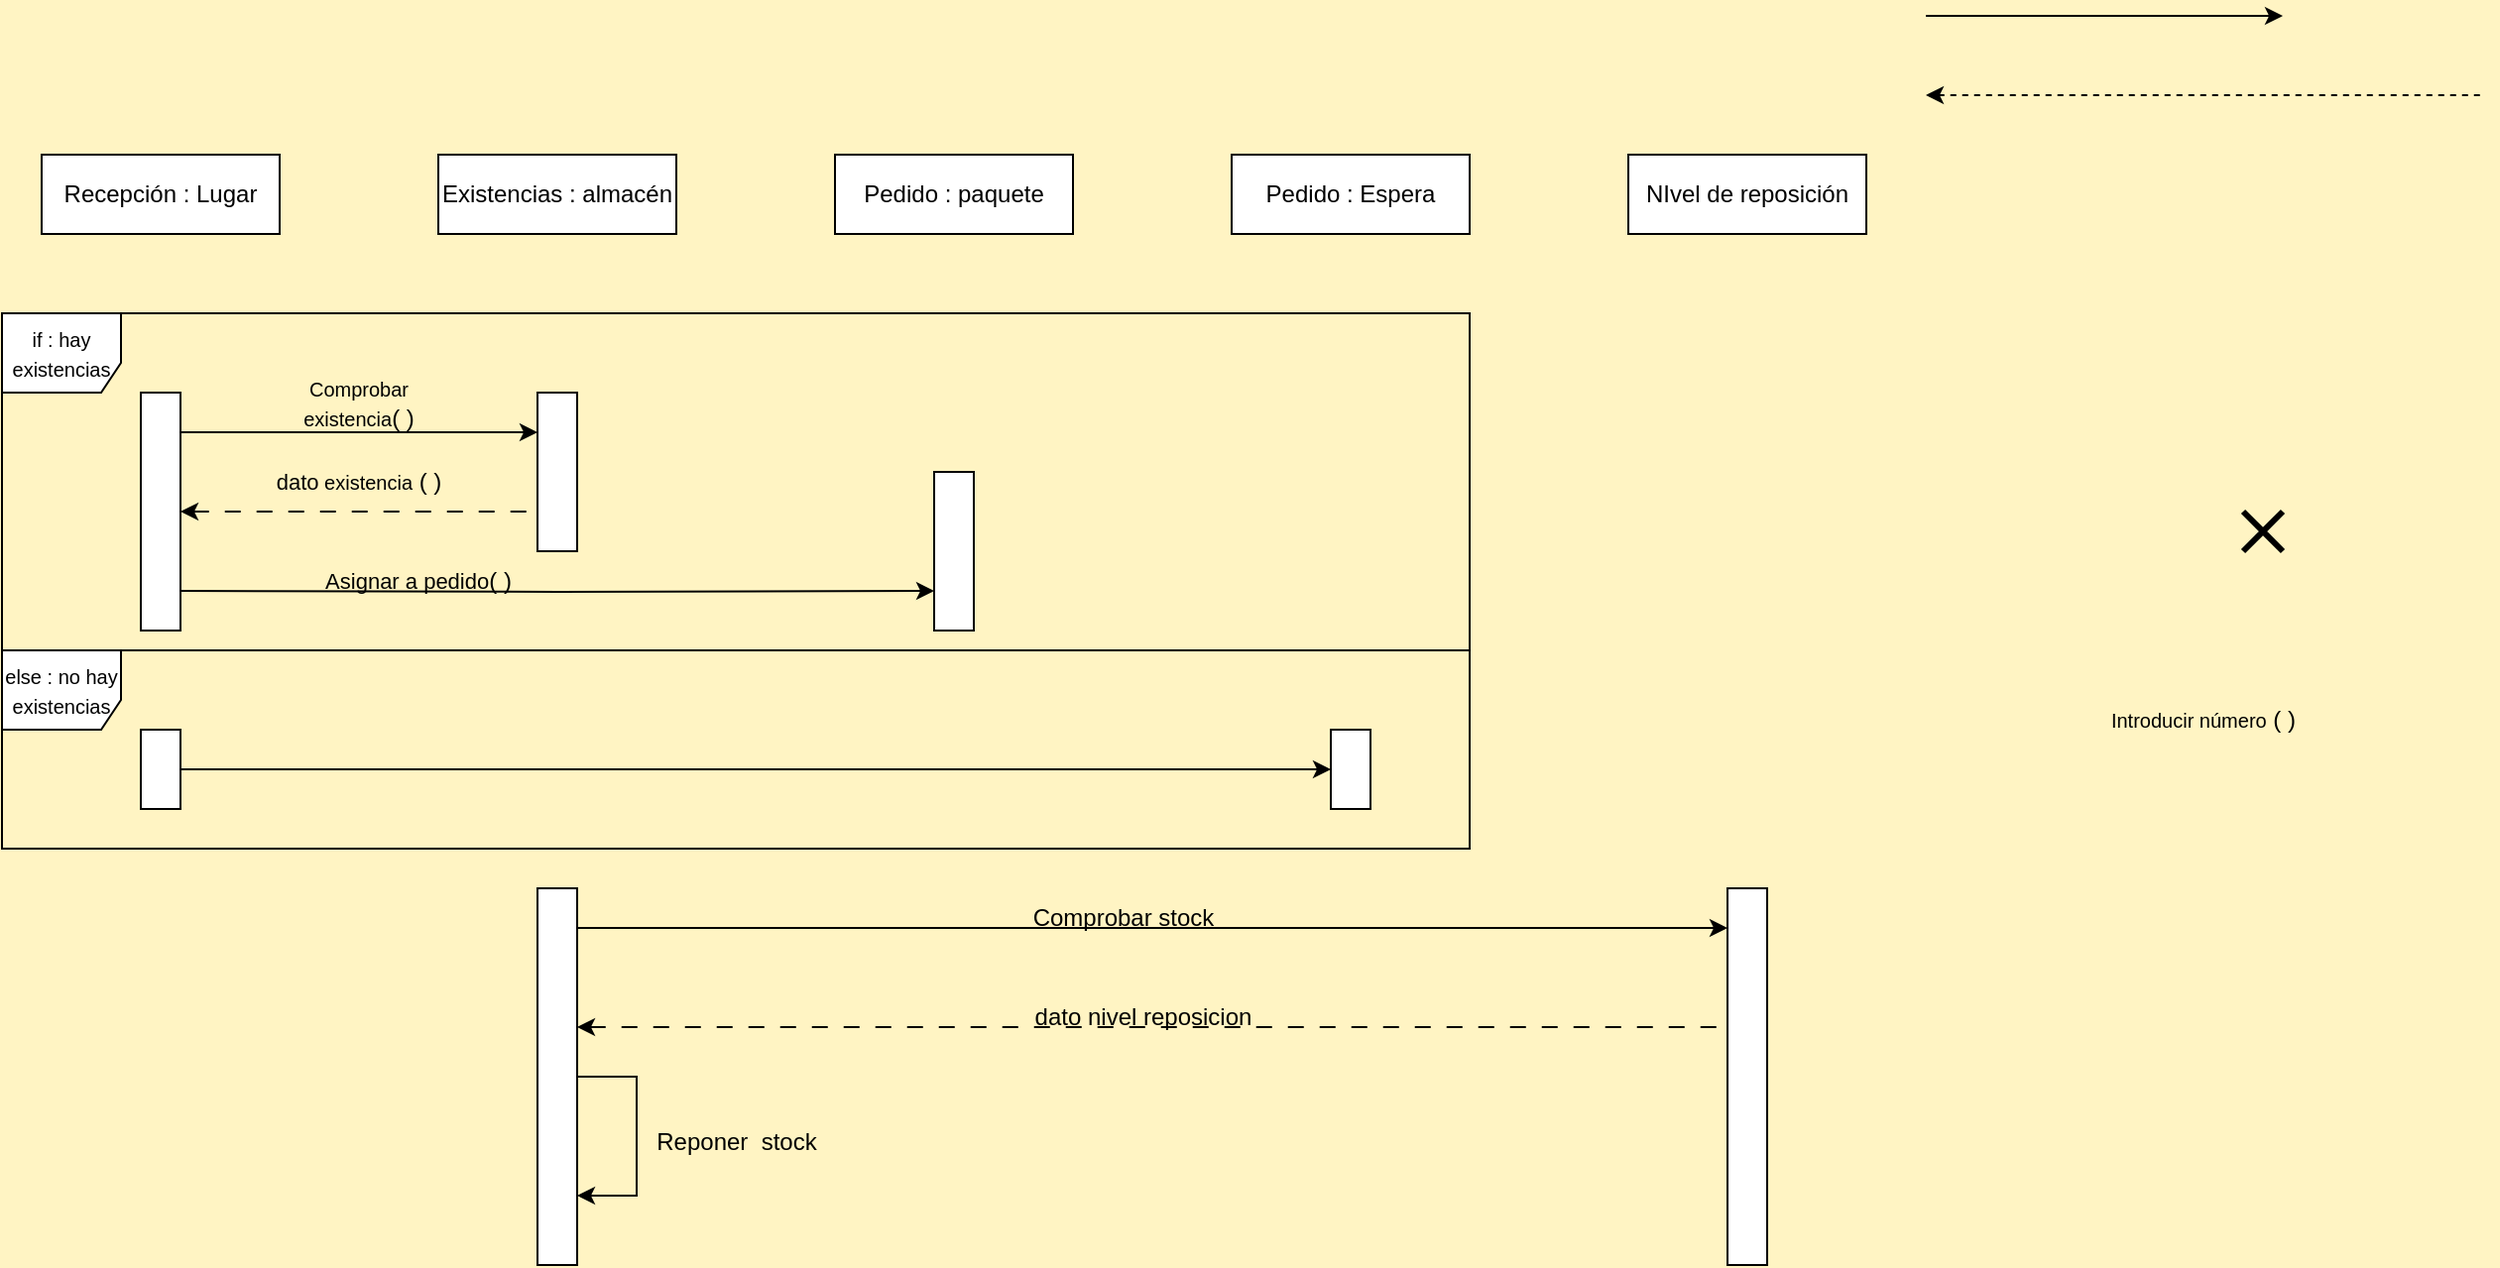 <mxfile version="24.4.10" type="device">
  <diagram name="Página-1" id="CBR-pMvpNvf4DPiNlyrw">
    <mxGraphModel dx="1434" dy="789" grid="1" gridSize="10" guides="1" tooltips="1" connect="1" arrows="0" fold="1" page="1" pageScale="1" pageWidth="1169" pageHeight="827" background="#FFF4C3" math="0" shadow="0">
      <root>
        <mxCell id="0" />
        <mxCell id="1" parent="0" />
        <mxCell id="OzoSG0Pu-Z7uOkjksjxz-1" value="Recepción : Lugar" style="rounded=0;whiteSpace=wrap;html=1;" parent="1" vertex="1">
          <mxGeometry x="40" y="120" width="120" height="40" as="geometry" />
        </mxCell>
        <mxCell id="OzoSG0Pu-Z7uOkjksjxz-3" value="" style="rounded=0;whiteSpace=wrap;html=1;" parent="1" vertex="1">
          <mxGeometry x="90" y="240" width="20" height="120" as="geometry" />
        </mxCell>
        <mxCell id="OzoSG0Pu-Z7uOkjksjxz-10" value="&lt;font style=&quot;font-size: 10px;&quot;&gt;Introducir número&lt;/font&gt; ( )" style="text;html=1;align=center;verticalAlign=middle;whiteSpace=wrap;rounded=0;" parent="1" vertex="1">
          <mxGeometry x="1080" y="390" width="100" height="30" as="geometry" />
        </mxCell>
        <mxCell id="OzoSG0Pu-Z7uOkjksjxz-12" style="edgeStyle=orthogonalEdgeStyle;rounded=0;orthogonalLoop=1;jettySize=auto;html=1;exitX=1;exitY=0.5;exitDx=0;exitDy=0;startArrow=classic;startFill=1;endArrow=none;endFill=0;dashed=1;" parent="1" edge="1">
          <mxGeometry relative="1" as="geometry">
            <mxPoint x="990" y="90" as="sourcePoint" />
            <mxPoint x="1270" y="90" as="targetPoint" />
          </mxGeometry>
        </mxCell>
        <mxCell id="OzoSG0Pu-Z7uOkjksjxz-16" value="" style="shape=umlDestroy;whiteSpace=wrap;html=1;strokeWidth=3;targetShapes=umlLifeline;" parent="1" vertex="1">
          <mxGeometry x="1150" y="300" width="20" height="20" as="geometry" />
        </mxCell>
        <mxCell id="ZeQWAFRNg3F0iEA5SLW--3" style="edgeStyle=orthogonalEdgeStyle;rounded=0;orthogonalLoop=1;jettySize=auto;html=1;exitX=1;exitY=0.5;exitDx=0;exitDy=0;entryX=0;entryY=0.75;entryDx=0;entryDy=0;" parent="1" edge="1" target="LxIDmFdK8Zu4CFaYpn0N-14">
          <mxGeometry relative="1" as="geometry">
            <mxPoint x="110" y="340" as="sourcePoint" />
            <mxPoint x="390" y="340" as="targetPoint" />
          </mxGeometry>
        </mxCell>
        <mxCell id="LxIDmFdK8Zu4CFaYpn0N-3" value="Pedido : paquete" style="rounded=0;whiteSpace=wrap;html=1;" vertex="1" parent="1">
          <mxGeometry x="440" y="120" width="120" height="40" as="geometry" />
        </mxCell>
        <mxCell id="LxIDmFdK8Zu4CFaYpn0N-4" value="Existencias : almacén" style="rounded=0;whiteSpace=wrap;html=1;" vertex="1" parent="1">
          <mxGeometry x="240" y="120" width="120" height="40" as="geometry" />
        </mxCell>
        <mxCell id="LxIDmFdK8Zu4CFaYpn0N-5" value="NIvel de reposición" style="rounded=0;whiteSpace=wrap;html=1;" vertex="1" parent="1">
          <mxGeometry x="840" y="120" width="120" height="40" as="geometry" />
        </mxCell>
        <mxCell id="LxIDmFdK8Zu4CFaYpn0N-6" value="" style="rounded=0;whiteSpace=wrap;html=1;" vertex="1" parent="1">
          <mxGeometry x="290" y="240" width="20" height="80" as="geometry" />
        </mxCell>
        <mxCell id="LxIDmFdK8Zu4CFaYpn0N-8" style="edgeStyle=orthogonalEdgeStyle;rounded=0;orthogonalLoop=1;jettySize=auto;html=1;exitX=1;exitY=0.25;exitDx=0;exitDy=0;entryX=0;entryY=0.25;entryDx=0;entryDy=0;" edge="1" parent="1">
          <mxGeometry relative="1" as="geometry">
            <mxPoint x="990" y="50" as="sourcePoint" />
            <mxPoint x="1170" y="50" as="targetPoint" />
          </mxGeometry>
        </mxCell>
        <mxCell id="LxIDmFdK8Zu4CFaYpn0N-9" style="edgeStyle=orthogonalEdgeStyle;rounded=0;orthogonalLoop=1;jettySize=auto;html=1;exitX=1;exitY=0.25;exitDx=0;exitDy=0;entryX=0;entryY=0.25;entryDx=0;entryDy=0;" edge="1" parent="1">
          <mxGeometry relative="1" as="geometry">
            <mxPoint x="110" y="260" as="sourcePoint" />
            <mxPoint x="290" y="260" as="targetPoint" />
          </mxGeometry>
        </mxCell>
        <mxCell id="LxIDmFdK8Zu4CFaYpn0N-10" value="&lt;font style=&quot;font-size: 10px;&quot;&gt;Comprobar&lt;/font&gt;&lt;font style=&quot;font-size: 10px;&quot;&gt; &lt;/font&gt;&lt;font style=&quot;font-size: 10px;&quot;&gt;existencia&lt;/font&gt;( )" style="text;html=1;align=center;verticalAlign=middle;whiteSpace=wrap;rounded=0;" vertex="1" parent="1">
          <mxGeometry x="150" y="230" width="100" height="30" as="geometry" />
        </mxCell>
        <mxCell id="LxIDmFdK8Zu4CFaYpn0N-11" value="&lt;font style=&quot;font-size: 11px;&quot;&gt;dato&lt;/font&gt;&lt;font style=&quot;font-size: 10px;&quot;&gt; &lt;/font&gt;&lt;font style=&quot;font-size: 10px;&quot;&gt;existencia&lt;/font&gt; ( )" style="text;html=1;align=center;verticalAlign=middle;whiteSpace=wrap;rounded=0;" vertex="1" parent="1">
          <mxGeometry x="150" y="270" width="100" height="30" as="geometry" />
        </mxCell>
        <mxCell id="LxIDmFdK8Zu4CFaYpn0N-12" style="edgeStyle=orthogonalEdgeStyle;rounded=0;orthogonalLoop=1;jettySize=auto;html=1;exitX=1;exitY=0.25;exitDx=0;exitDy=0;entryX=0;entryY=0.25;entryDx=0;entryDy=0;startArrow=classic;startFill=1;endArrow=none;endFill=0;dashed=1;dashPattern=8 8;" edge="1" parent="1">
          <mxGeometry relative="1" as="geometry">
            <mxPoint x="110" y="300" as="sourcePoint" />
            <mxPoint x="290" y="300" as="targetPoint" />
          </mxGeometry>
        </mxCell>
        <mxCell id="LxIDmFdK8Zu4CFaYpn0N-13" value="&lt;font style=&quot;font-size: 10px;&quot;&gt;if : hay existencias&lt;/font&gt;" style="shape=umlFrame;whiteSpace=wrap;html=1;pointerEvents=0;width=60;height=40;" vertex="1" parent="1">
          <mxGeometry x="20" y="200" width="740" height="170" as="geometry" />
        </mxCell>
        <mxCell id="LxIDmFdK8Zu4CFaYpn0N-14" value="" style="rounded=0;whiteSpace=wrap;html=1;" vertex="1" parent="1">
          <mxGeometry x="490" y="280" width="20" height="80" as="geometry" />
        </mxCell>
        <mxCell id="LxIDmFdK8Zu4CFaYpn0N-15" value="&lt;font style=&quot;font-size: 11px;&quot;&gt;Asignar a pedido&lt;/font&gt;( )" style="text;html=1;align=center;verticalAlign=middle;whiteSpace=wrap;rounded=0;" vertex="1" parent="1">
          <mxGeometry x="180" y="320" width="100" height="30" as="geometry" />
        </mxCell>
        <mxCell id="LxIDmFdK8Zu4CFaYpn0N-16" value="Pedido : Espera" style="rounded=0;whiteSpace=wrap;html=1;" vertex="1" parent="1">
          <mxGeometry x="640" y="120" width="120" height="40" as="geometry" />
        </mxCell>
        <mxCell id="LxIDmFdK8Zu4CFaYpn0N-17" value="&lt;font style=&quot;font-size: 10px;&quot;&gt;else&lt;/font&gt;&lt;font style=&quot;font-size: 10px;&quot;&gt; : no hay existencias&lt;/font&gt;" style="shape=umlFrame;whiteSpace=wrap;html=1;pointerEvents=0;width=60;height=40;" vertex="1" parent="1">
          <mxGeometry x="20" y="370" width="740" height="100" as="geometry" />
        </mxCell>
        <mxCell id="LxIDmFdK8Zu4CFaYpn0N-21" style="edgeStyle=orthogonalEdgeStyle;rounded=0;orthogonalLoop=1;jettySize=auto;html=1;exitX=1;exitY=0.5;exitDx=0;exitDy=0;entryX=0;entryY=0.5;entryDx=0;entryDy=0;" edge="1" parent="1" source="LxIDmFdK8Zu4CFaYpn0N-18" target="LxIDmFdK8Zu4CFaYpn0N-19">
          <mxGeometry relative="1" as="geometry" />
        </mxCell>
        <mxCell id="LxIDmFdK8Zu4CFaYpn0N-18" value="" style="rounded=0;whiteSpace=wrap;html=1;" vertex="1" parent="1">
          <mxGeometry x="90" y="410" width="20" height="40" as="geometry" />
        </mxCell>
        <mxCell id="LxIDmFdK8Zu4CFaYpn0N-19" value="" style="rounded=0;whiteSpace=wrap;html=1;" vertex="1" parent="1">
          <mxGeometry x="690" y="410" width="20" height="40" as="geometry" />
        </mxCell>
        <mxCell id="LxIDmFdK8Zu4CFaYpn0N-22" value="" style="rounded=0;whiteSpace=wrap;html=1;" vertex="1" parent="1">
          <mxGeometry x="290" y="490" width="20" height="190" as="geometry" />
        </mxCell>
        <mxCell id="LxIDmFdK8Zu4CFaYpn0N-23" value="Comprobar stock" style="text;html=1;align=center;verticalAlign=middle;resizable=0;points=[];autosize=1;strokeColor=none;fillColor=none;" vertex="1" parent="1">
          <mxGeometry x="530" y="490" width="110" height="30" as="geometry" />
        </mxCell>
        <mxCell id="LxIDmFdK8Zu4CFaYpn0N-24" style="edgeStyle=orthogonalEdgeStyle;rounded=0;orthogonalLoop=1;jettySize=auto;html=1;exitX=1;exitY=0.25;exitDx=0;exitDy=0;entryX=1;entryY=0.75;entryDx=0;entryDy=0;" edge="1" parent="1">
          <mxGeometry relative="1" as="geometry">
            <mxPoint x="310" y="585" as="sourcePoint" />
            <mxPoint x="310" y="645" as="targetPoint" />
            <Array as="points">
              <mxPoint x="340" y="585" />
              <mxPoint x="340" y="645" />
            </Array>
          </mxGeometry>
        </mxCell>
        <mxCell id="LxIDmFdK8Zu4CFaYpn0N-25" value="Reponer&amp;nbsp; stock" style="text;html=1;align=center;verticalAlign=middle;resizable=0;points=[];autosize=1;strokeColor=none;fillColor=none;" vertex="1" parent="1">
          <mxGeometry x="340" y="603" width="100" height="30" as="geometry" />
        </mxCell>
        <mxCell id="LxIDmFdK8Zu4CFaYpn0N-26" value="" style="rounded=0;whiteSpace=wrap;html=1;" vertex="1" parent="1">
          <mxGeometry x="890" y="490" width="20" height="190" as="geometry" />
        </mxCell>
        <mxCell id="LxIDmFdK8Zu4CFaYpn0N-28" style="edgeStyle=orthogonalEdgeStyle;rounded=0;orthogonalLoop=1;jettySize=auto;html=1;exitX=1;exitY=0.25;exitDx=0;exitDy=0;entryX=0;entryY=0.25;entryDx=0;entryDy=0;" edge="1" parent="1">
          <mxGeometry relative="1" as="geometry">
            <mxPoint x="310" y="510" as="sourcePoint" />
            <mxPoint x="890" y="510" as="targetPoint" />
          </mxGeometry>
        </mxCell>
        <mxCell id="LxIDmFdK8Zu4CFaYpn0N-29" style="edgeStyle=orthogonalEdgeStyle;rounded=0;orthogonalLoop=1;jettySize=auto;html=1;exitX=1;exitY=0.25;exitDx=0;exitDy=0;entryX=0;entryY=0.25;entryDx=0;entryDy=0;dashed=1;dashPattern=8 8;endArrow=none;endFill=0;startArrow=classic;startFill=1;" edge="1" parent="1">
          <mxGeometry relative="1" as="geometry">
            <mxPoint x="310" y="560" as="sourcePoint" />
            <mxPoint x="890" y="560" as="targetPoint" />
          </mxGeometry>
        </mxCell>
        <mxCell id="LxIDmFdK8Zu4CFaYpn0N-30" value="dato nivel reposicion" style="text;html=1;align=center;verticalAlign=middle;resizable=0;points=[];autosize=1;strokeColor=none;fillColor=none;" vertex="1" parent="1">
          <mxGeometry x="530" y="540" width="130" height="30" as="geometry" />
        </mxCell>
      </root>
    </mxGraphModel>
  </diagram>
</mxfile>
